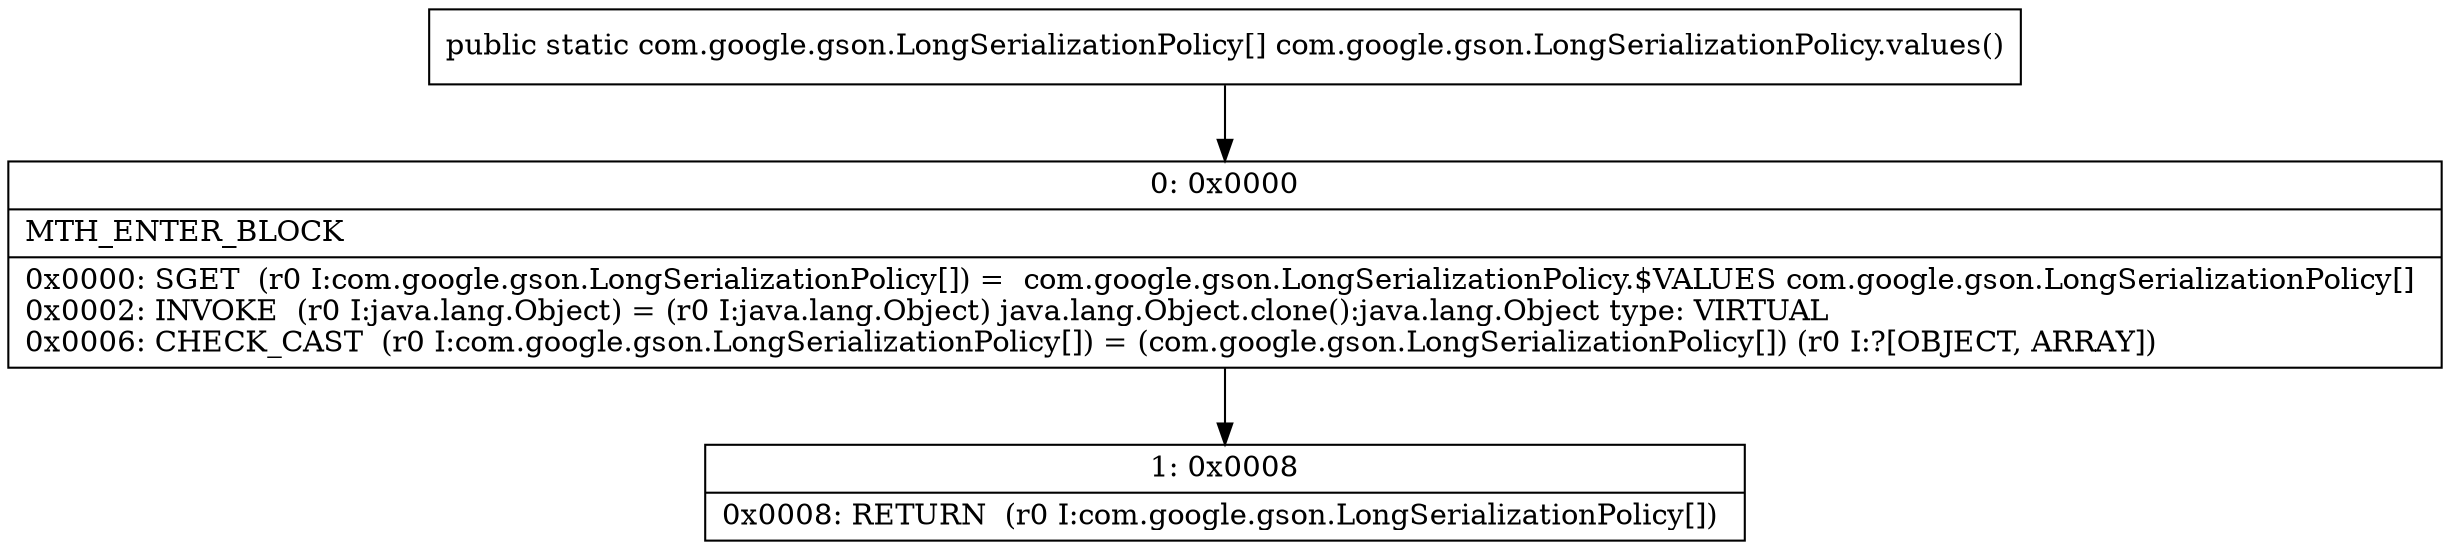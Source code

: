 digraph "CFG forcom.google.gson.LongSerializationPolicy.values()[Lcom\/google\/gson\/LongSerializationPolicy;" {
Node_0 [shape=record,label="{0\:\ 0x0000|MTH_ENTER_BLOCK\l|0x0000: SGET  (r0 I:com.google.gson.LongSerializationPolicy[]) =  com.google.gson.LongSerializationPolicy.$VALUES com.google.gson.LongSerializationPolicy[] \l0x0002: INVOKE  (r0 I:java.lang.Object) = (r0 I:java.lang.Object) java.lang.Object.clone():java.lang.Object type: VIRTUAL \l0x0006: CHECK_CAST  (r0 I:com.google.gson.LongSerializationPolicy[]) = (com.google.gson.LongSerializationPolicy[]) (r0 I:?[OBJECT, ARRAY]) \l}"];
Node_1 [shape=record,label="{1\:\ 0x0008|0x0008: RETURN  (r0 I:com.google.gson.LongSerializationPolicy[]) \l}"];
MethodNode[shape=record,label="{public static com.google.gson.LongSerializationPolicy[] com.google.gson.LongSerializationPolicy.values() }"];
MethodNode -> Node_0;
Node_0 -> Node_1;
}


